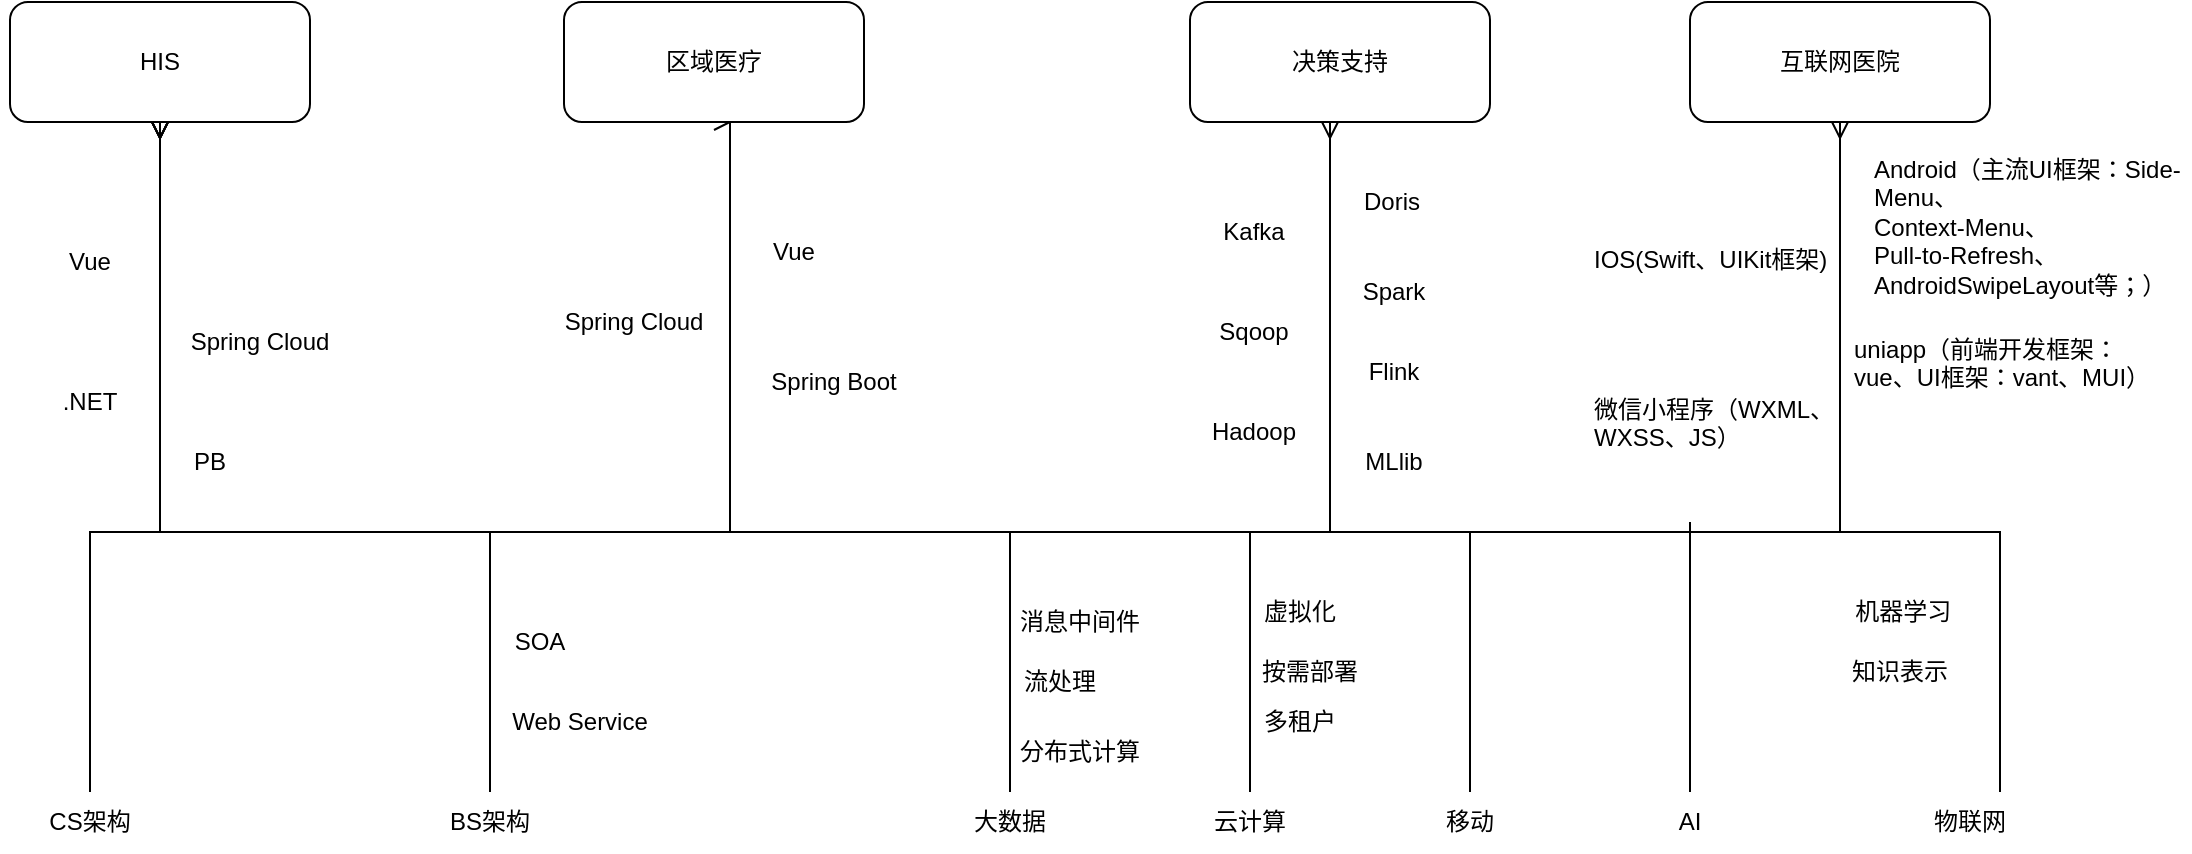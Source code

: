 <mxfile version="20.5.3" type="github">
  <diagram id="WdBbdv4TCkT75ZllJV3W" name="Page-1">
    <mxGraphModel dx="1424" dy="737" grid="1" gridSize="10" guides="1" tooltips="1" connect="1" arrows="1" fold="1" page="1" pageScale="1" pageWidth="1100" pageHeight="850" math="0" shadow="0">
      <root>
        <mxCell id="0" />
        <mxCell id="1" parent="0" />
        <mxCell id="Lv4Dapnyp3Li67Ld213d-19" style="rounded=0;orthogonalLoop=1;jettySize=auto;html=1;exitX=0.5;exitY=0;exitDx=0;exitDy=0;edgeStyle=orthogonalEdgeStyle;endArrow=ERmany;endFill=0;entryX=0.5;entryY=1;entryDx=0;entryDy=0;" parent="1" source="Lv4Dapnyp3Li67Ld213d-3" target="Lv4Dapnyp3Li67Ld213d-20" edge="1">
          <mxGeometry relative="1" as="geometry">
            <mxPoint x="115" y="385" as="targetPoint" />
            <Array as="points">
              <mxPoint x="60" y="635" />
              <mxPoint x="95" y="635" />
            </Array>
          </mxGeometry>
        </mxCell>
        <mxCell id="Lv4Dapnyp3Li67Ld213d-3" value="CS架构" style="text;html=1;strokeColor=none;fillColor=none;align=center;verticalAlign=middle;whiteSpace=wrap;rounded=0;" parent="1" vertex="1">
          <mxGeometry x="30" y="765" width="60" height="30" as="geometry" />
        </mxCell>
        <mxCell id="Lv4Dapnyp3Li67Ld213d-21" style="edgeStyle=orthogonalEdgeStyle;rounded=0;orthogonalLoop=1;jettySize=auto;html=1;exitX=0.5;exitY=0;exitDx=0;exitDy=0;entryX=0.5;entryY=1;entryDx=0;entryDy=0;endArrow=ERmany;endFill=0;" parent="1" source="Lv4Dapnyp3Li67Ld213d-4" target="Lv4Dapnyp3Li67Ld213d-20" edge="1">
          <mxGeometry relative="1" as="geometry">
            <Array as="points">
              <mxPoint x="260" y="635" />
              <mxPoint x="95" y="635" />
            </Array>
          </mxGeometry>
        </mxCell>
        <mxCell id="Lv4Dapnyp3Li67Ld213d-29" style="edgeStyle=orthogonalEdgeStyle;rounded=0;orthogonalLoop=1;jettySize=auto;html=1;exitX=0.5;exitY=0;exitDx=0;exitDy=0;entryX=0.5;entryY=1;entryDx=0;entryDy=0;endArrow=ERmany;endFill=0;" parent="1" source="Lv4Dapnyp3Li67Ld213d-4" target="Lv4Dapnyp3Li67Ld213d-28" edge="1">
          <mxGeometry relative="1" as="geometry">
            <Array as="points">
              <mxPoint x="260" y="635" />
              <mxPoint x="380" y="635" />
              <mxPoint x="380" y="430" />
            </Array>
          </mxGeometry>
        </mxCell>
        <mxCell id="Lv4Dapnyp3Li67Ld213d-4" value="BS架构" style="text;html=1;strokeColor=none;fillColor=none;align=center;verticalAlign=middle;whiteSpace=wrap;rounded=0;" parent="1" vertex="1">
          <mxGeometry x="230" y="765" width="60" height="30" as="geometry" />
        </mxCell>
        <mxCell id="Lv4Dapnyp3Li67Ld213d-35" style="edgeStyle=orthogonalEdgeStyle;rounded=0;orthogonalLoop=1;jettySize=auto;html=1;exitX=0.5;exitY=0;exitDx=0;exitDy=0;endArrow=ERmany;endFill=0;" parent="1" source="Lv4Dapnyp3Li67Ld213d-5" target="Lv4Dapnyp3Li67Ld213d-33" edge="1">
          <mxGeometry relative="1" as="geometry">
            <Array as="points">
              <mxPoint x="520" y="635" />
              <mxPoint x="680" y="635" />
            </Array>
          </mxGeometry>
        </mxCell>
        <mxCell id="Lv4Dapnyp3Li67Ld213d-5" value="大数据" style="text;html=1;strokeColor=none;fillColor=none;align=center;verticalAlign=middle;whiteSpace=wrap;rounded=0;" parent="1" vertex="1">
          <mxGeometry x="490" y="765" width="60" height="30" as="geometry" />
        </mxCell>
        <mxCell id="Lv4Dapnyp3Li67Ld213d-25" style="edgeStyle=orthogonalEdgeStyle;rounded=0;orthogonalLoop=1;jettySize=auto;html=1;exitX=0.5;exitY=0;exitDx=0;exitDy=0;entryX=0.5;entryY=1;entryDx=0;entryDy=0;endArrow=ERmany;endFill=0;" parent="1" source="Lv4Dapnyp3Li67Ld213d-6" target="Lv4Dapnyp3Li67Ld213d-20" edge="1">
          <mxGeometry relative="1" as="geometry">
            <Array as="points">
              <mxPoint x="640" y="635" />
              <mxPoint x="95" y="635" />
            </Array>
          </mxGeometry>
        </mxCell>
        <mxCell id="Lv4Dapnyp3Li67Ld213d-6" value="云计算" style="text;html=1;strokeColor=none;fillColor=none;align=center;verticalAlign=middle;whiteSpace=wrap;rounded=0;" parent="1" vertex="1">
          <mxGeometry x="610" y="765" width="60" height="30" as="geometry" />
        </mxCell>
        <mxCell id="Lv4Dapnyp3Li67Ld213d-36" style="edgeStyle=orthogonalEdgeStyle;rounded=0;orthogonalLoop=1;jettySize=auto;html=1;exitX=0.5;exitY=0;exitDx=0;exitDy=0;entryX=0.5;entryY=1;entryDx=0;entryDy=0;endArrow=ERmany;endFill=0;" parent="1" source="Lv4Dapnyp3Li67Ld213d-7" target="Lv4Dapnyp3Li67Ld213d-34" edge="1">
          <mxGeometry relative="1" as="geometry">
            <Array as="points">
              <mxPoint x="750" y="635" />
              <mxPoint x="935" y="635" />
            </Array>
          </mxGeometry>
        </mxCell>
        <mxCell id="Lv4Dapnyp3Li67Ld213d-7" value="移动" style="text;html=1;strokeColor=none;fillColor=none;align=center;verticalAlign=middle;whiteSpace=wrap;rounded=0;" parent="1" vertex="1">
          <mxGeometry x="720" y="765" width="60" height="30" as="geometry" />
        </mxCell>
        <mxCell id="Lv4Dapnyp3Li67Ld213d-8" value="AI" style="text;html=1;strokeColor=none;fillColor=none;align=center;verticalAlign=middle;whiteSpace=wrap;rounded=0;" parent="1" vertex="1">
          <mxGeometry x="830" y="765" width="60" height="30" as="geometry" />
        </mxCell>
        <mxCell id="Lv4Dapnyp3Li67Ld213d-22" style="edgeStyle=orthogonalEdgeStyle;rounded=0;orthogonalLoop=1;jettySize=auto;html=1;exitX=0.75;exitY=0;exitDx=0;exitDy=0;entryX=0.5;entryY=1;entryDx=0;entryDy=0;endArrow=ERmany;endFill=0;" parent="1" source="Lv4Dapnyp3Li67Ld213d-9" target="Lv4Dapnyp3Li67Ld213d-20" edge="1">
          <mxGeometry relative="1" as="geometry">
            <Array as="points">
              <mxPoint x="1015" y="635" />
              <mxPoint x="95" y="635" />
            </Array>
          </mxGeometry>
        </mxCell>
        <mxCell id="Lv4Dapnyp3Li67Ld213d-9" value="物联网" style="text;html=1;strokeColor=none;fillColor=none;align=center;verticalAlign=middle;whiteSpace=wrap;rounded=0;" parent="1" vertex="1">
          <mxGeometry x="970" y="765" width="60" height="30" as="geometry" />
        </mxCell>
        <mxCell id="Lv4Dapnyp3Li67Ld213d-20" value="HIS" style="rounded=1;whiteSpace=wrap;html=1;" parent="1" vertex="1">
          <mxGeometry x="20" y="370" width="150" height="60" as="geometry" />
        </mxCell>
        <mxCell id="Lv4Dapnyp3Li67Ld213d-23" value="PB" style="text;html=1;strokeColor=none;fillColor=none;align=center;verticalAlign=middle;whiteSpace=wrap;rounded=0;" parent="1" vertex="1">
          <mxGeometry x="90" y="585" width="60" height="30" as="geometry" />
        </mxCell>
        <mxCell id="Lv4Dapnyp3Li67Ld213d-24" value=".NET" style="text;html=1;strokeColor=none;fillColor=none;align=center;verticalAlign=middle;whiteSpace=wrap;rounded=0;" parent="1" vertex="1">
          <mxGeometry x="30" y="555" width="60" height="30" as="geometry" />
        </mxCell>
        <mxCell id="Lv4Dapnyp3Li67Ld213d-27" value="Spring Cloud" style="text;html=1;strokeColor=none;fillColor=none;align=center;verticalAlign=middle;whiteSpace=wrap;rounded=0;" parent="1" vertex="1">
          <mxGeometry x="100" y="525" width="90" height="30" as="geometry" />
        </mxCell>
        <mxCell id="Lv4Dapnyp3Li67Ld213d-28" value="区域医疗" style="rounded=1;whiteSpace=wrap;html=1;" parent="1" vertex="1">
          <mxGeometry x="297" y="370" width="150" height="60" as="geometry" />
        </mxCell>
        <mxCell id="Lv4Dapnyp3Li67Ld213d-30" value="Spring Cloud" style="text;html=1;strokeColor=none;fillColor=none;align=center;verticalAlign=middle;whiteSpace=wrap;rounded=0;" parent="1" vertex="1">
          <mxGeometry x="287" y="515" width="90" height="30" as="geometry" />
        </mxCell>
        <mxCell id="Lv4Dapnyp3Li67Ld213d-31" value="Spring Boot" style="text;html=1;strokeColor=none;fillColor=none;align=center;verticalAlign=middle;whiteSpace=wrap;rounded=0;" parent="1" vertex="1">
          <mxGeometry x="387" y="545" width="90" height="30" as="geometry" />
        </mxCell>
        <mxCell id="Lv4Dapnyp3Li67Ld213d-33" value="决策支持" style="rounded=1;whiteSpace=wrap;html=1;" parent="1" vertex="1">
          <mxGeometry x="610" y="370" width="150" height="60" as="geometry" />
        </mxCell>
        <mxCell id="Lv4Dapnyp3Li67Ld213d-34" value="互联网医院" style="rounded=1;whiteSpace=wrap;html=1;" parent="1" vertex="1">
          <mxGeometry x="860" y="370" width="150" height="60" as="geometry" />
        </mxCell>
        <mxCell id="Lv4Dapnyp3Li67Ld213d-39" value="SOA" style="text;html=1;strokeColor=none;fillColor=none;align=center;verticalAlign=middle;whiteSpace=wrap;rounded=0;" parent="1" vertex="1">
          <mxGeometry x="240" y="675" width="90" height="30" as="geometry" />
        </mxCell>
        <mxCell id="Lv4Dapnyp3Li67Ld213d-40" value="Web Service" style="text;html=1;strokeColor=none;fillColor=none;align=center;verticalAlign=middle;whiteSpace=wrap;rounded=0;" parent="1" vertex="1">
          <mxGeometry x="260" y="715" width="90" height="30" as="geometry" />
        </mxCell>
        <mxCell id="Lv4Dapnyp3Li67Ld213d-41" value="虚拟化" style="text;html=1;strokeColor=none;fillColor=none;align=center;verticalAlign=middle;whiteSpace=wrap;rounded=0;" parent="1" vertex="1">
          <mxGeometry x="620" y="660" width="90" height="30" as="geometry" />
        </mxCell>
        <mxCell id="Lv4Dapnyp3Li67Ld213d-42" value="按需部署" style="text;html=1;strokeColor=none;fillColor=none;align=center;verticalAlign=middle;whiteSpace=wrap;rounded=0;" parent="1" vertex="1">
          <mxGeometry x="630" y="690" width="80" height="30" as="geometry" />
        </mxCell>
        <mxCell id="Lv4Dapnyp3Li67Ld213d-44" value="Doris" style="text;html=1;strokeColor=none;fillColor=none;align=center;verticalAlign=middle;whiteSpace=wrap;rounded=0;" parent="1" vertex="1">
          <mxGeometry x="666" y="455" width="90" height="30" as="geometry" />
        </mxCell>
        <mxCell id="Lv4Dapnyp3Li67Ld213d-45" value="Spark" style="text;html=1;strokeColor=none;fillColor=none;align=center;verticalAlign=middle;whiteSpace=wrap;rounded=0;" parent="1" vertex="1">
          <mxGeometry x="667" y="500" width="90" height="30" as="geometry" />
        </mxCell>
        <mxCell id="Lv4Dapnyp3Li67Ld213d-46" value="Hadoop" style="text;html=1;strokeColor=none;fillColor=none;align=center;verticalAlign=middle;whiteSpace=wrap;rounded=0;" parent="1" vertex="1">
          <mxGeometry x="597" y="570" width="90" height="30" as="geometry" />
        </mxCell>
        <mxCell id="Lv4Dapnyp3Li67Ld213d-47" value="Flink" style="text;html=1;strokeColor=none;fillColor=none;align=center;verticalAlign=middle;whiteSpace=wrap;rounded=0;" parent="1" vertex="1">
          <mxGeometry x="667" y="540" width="90" height="30" as="geometry" />
        </mxCell>
        <mxCell id="Lv4Dapnyp3Li67Ld213d-48" value="Kafka" style="text;html=1;strokeColor=none;fillColor=none;align=center;verticalAlign=middle;whiteSpace=wrap;rounded=0;" parent="1" vertex="1">
          <mxGeometry x="597" y="470" width="90" height="30" as="geometry" />
        </mxCell>
        <mxCell id="Lv4Dapnyp3Li67Ld213d-49" value="Sqoop" style="text;html=1;strokeColor=none;fillColor=none;align=center;verticalAlign=middle;whiteSpace=wrap;rounded=0;" parent="1" vertex="1">
          <mxGeometry x="597" y="520" width="90" height="30" as="geometry" />
        </mxCell>
        <mxCell id="Lv4Dapnyp3Li67Ld213d-50" value="Vue" style="text;html=1;strokeColor=none;fillColor=none;align=center;verticalAlign=middle;whiteSpace=wrap;rounded=0;" parent="1" vertex="1">
          <mxGeometry x="367" y="480" width="90" height="30" as="geometry" />
        </mxCell>
        <mxCell id="Lv4Dapnyp3Li67Ld213d-51" value="Vue" style="text;html=1;strokeColor=none;fillColor=none;align=center;verticalAlign=middle;whiteSpace=wrap;rounded=0;" parent="1" vertex="1">
          <mxGeometry x="15" y="485" width="90" height="30" as="geometry" />
        </mxCell>
        <mxCell id="Lv4Dapnyp3Li67Ld213d-52" value="MLlib" style="text;html=1;strokeColor=none;fillColor=none;align=center;verticalAlign=middle;whiteSpace=wrap;rounded=0;" parent="1" vertex="1">
          <mxGeometry x="667" y="585" width="90" height="30" as="geometry" />
        </mxCell>
        <mxCell id="Lv4Dapnyp3Li67Ld213d-53" value="分布式计算" style="text;html=1;strokeColor=none;fillColor=none;align=center;verticalAlign=middle;whiteSpace=wrap;rounded=0;" parent="1" vertex="1">
          <mxGeometry x="510" y="730" width="90" height="30" as="geometry" />
        </mxCell>
        <mxCell id="Lv4Dapnyp3Li67Ld213d-54" value="流处理" style="text;html=1;strokeColor=none;fillColor=none;align=center;verticalAlign=middle;whiteSpace=wrap;rounded=0;" parent="1" vertex="1">
          <mxGeometry x="500" y="695" width="90" height="30" as="geometry" />
        </mxCell>
        <mxCell id="Lv4Dapnyp3Li67Ld213d-55" value="消息中间件" style="text;html=1;strokeColor=none;fillColor=none;align=center;verticalAlign=middle;whiteSpace=wrap;rounded=0;" parent="1" vertex="1">
          <mxGeometry x="510" y="665" width="90" height="30" as="geometry" />
        </mxCell>
        <mxCell id="Lv4Dapnyp3Li67Ld213d-56" value="&amp;nbsp;机器学习" style="text;html=1;strokeColor=none;fillColor=none;align=center;verticalAlign=middle;whiteSpace=wrap;rounded=0;" parent="1" vertex="1">
          <mxGeometry x="920" y="660" width="90" height="30" as="geometry" />
        </mxCell>
        <mxCell id="Lv4Dapnyp3Li67Ld213d-57" value="知识表示" style="text;html=1;strokeColor=none;fillColor=none;align=center;verticalAlign=middle;whiteSpace=wrap;rounded=0;" parent="1" vertex="1">
          <mxGeometry x="920" y="690" width="90" height="30" as="geometry" />
        </mxCell>
        <mxCell id="ISkN2TRPNlv8QTBpylPo-4" value="" style="endArrow=none;html=1;rounded=0;exitX=0.5;exitY=0;exitDx=0;exitDy=0;" edge="1" parent="1" source="Lv4Dapnyp3Li67Ld213d-8">
          <mxGeometry width="50" height="50" relative="1" as="geometry">
            <mxPoint x="840" y="680" as="sourcePoint" />
            <mxPoint x="860" y="630" as="targetPoint" />
          </mxGeometry>
        </mxCell>
        <mxCell id="ISkN2TRPNlv8QTBpylPo-5" value="Android（主流UI框架：Side-Menu、&lt;br&gt;Context-Menu、&lt;br&gt;Pull-to-Refresh、&lt;br&gt;AndroidSwipeLayout等；）" style="text;whiteSpace=wrap;html=1;" vertex="1" parent="1">
          <mxGeometry x="950" y="440" width="160" height="80" as="geometry" />
        </mxCell>
        <mxCell id="ISkN2TRPNlv8QTBpylPo-6" value="IOS(Swift、UIKit框架)" style="text;whiteSpace=wrap;html=1;" vertex="1" parent="1">
          <mxGeometry x="810" y="485" width="120" height="40" as="geometry" />
        </mxCell>
        <mxCell id="ISkN2TRPNlv8QTBpylPo-7" value="uniapp（前端开发框架：vue、UI框架：vant、MUI）" style="text;whiteSpace=wrap;html=1;" vertex="1" parent="1">
          <mxGeometry x="940" y="530" width="160" height="40" as="geometry" />
        </mxCell>
        <mxCell id="ISkN2TRPNlv8QTBpylPo-8" value="微信小程序（WXML、WXSS、JS）" style="text;whiteSpace=wrap;html=1;" vertex="1" parent="1">
          <mxGeometry x="810" y="560" width="130" height="40" as="geometry" />
        </mxCell>
        <mxCell id="ISkN2TRPNlv8QTBpylPo-9" value="多租户" style="text;html=1;strokeColor=none;fillColor=none;align=center;verticalAlign=middle;whiteSpace=wrap;rounded=0;" vertex="1" parent="1">
          <mxGeometry x="620" y="715" width="90" height="30" as="geometry" />
        </mxCell>
      </root>
    </mxGraphModel>
  </diagram>
</mxfile>

